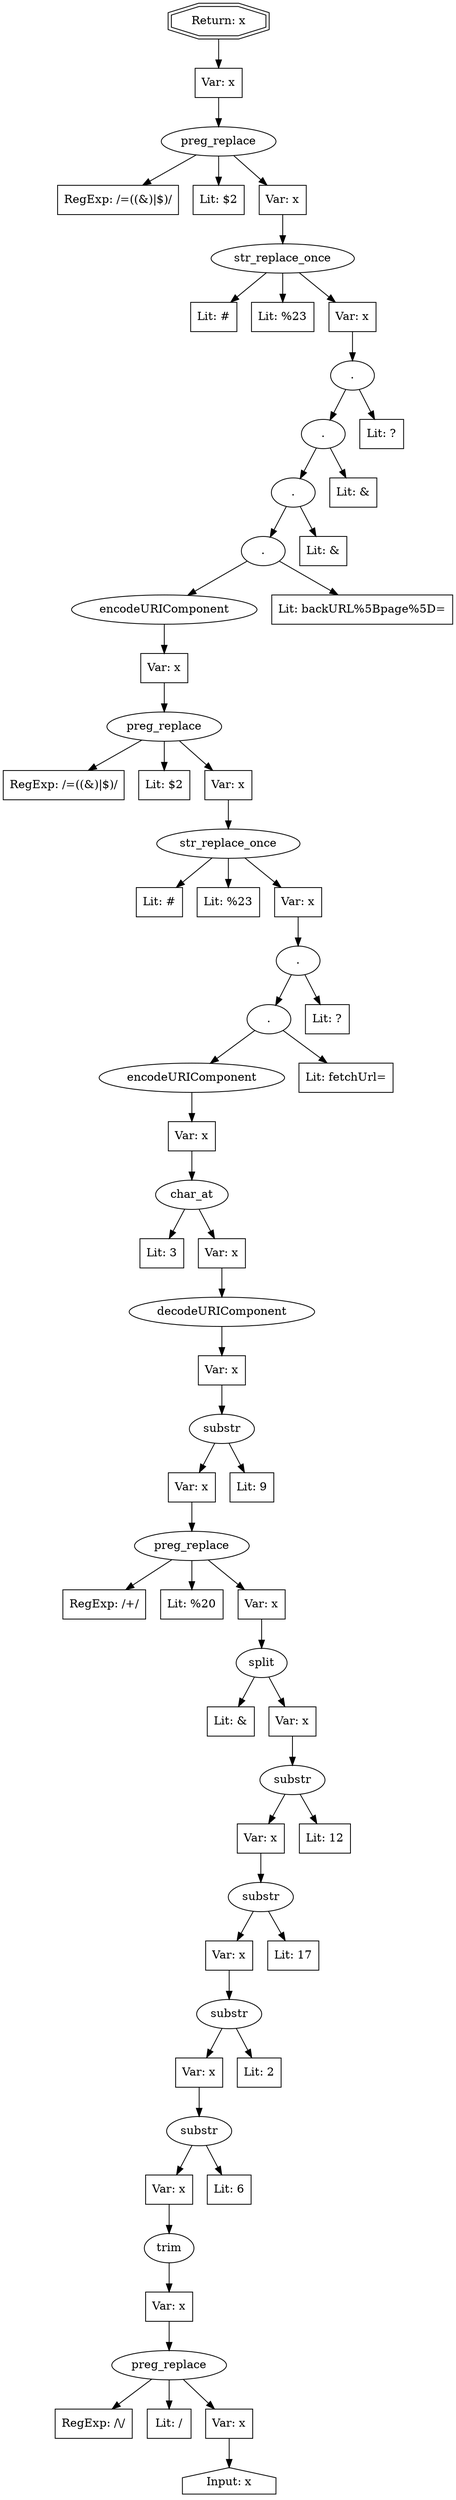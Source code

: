 // Finding: 58e824bd-1ab6-44af-9b21-0a9d16dfa5c1
// Finding.url: https://example10.com/login.html?fetchUrl=true&utm_source=newsletter&utm_campaign=NotificationBars_offer_april_nologin&utm_term=body%22%3E%3C/iframe%3E%3C/style%3E%3C/script%3E%3C/object%3E%3C/embed%3E%3C/textarea%3E%3Cimg%20src=x%20onerror=taintfoxLog(%27221e3be7d932461481d24665f3e60922%27)%3E%3C!--/*&utm_content=all
// Finding.parentloc: https://example10.com/login.html?fetchUrl=true&utm_source=newsletter&utm_campaign=NotificationBars_offer_april_nologin&utm_term=body%22%3E%3C/iframe%3E%3C/style%3E%3C/script%3E%3C/object%3E%3C/embed%3E%3C/textarea%3E%3Cimg%20src=x%20onerror=taintfoxLog(%27221e3be7d932461481d24665f3e60922%27)%3E%3C!--/*&utm_content=all
// Finding.domain: example10.com
// Finding.base_domain: example10.com
// Finding.source: location.href
// Finding.sink: innerHTML
// Sanitizer.score: 3
// Sanitizer.name: urlFormat
// Sanitizer.location: https://webst.example10.com/_js/router.js?9fa8027c1abe861a0528 - urlFormat:1:444651
// Finding.begin: 1008
// Finding.end: 1009
// Finding.original_uuid: 96816b6c-81ba-4d28-99ac-b3dbdebcd1d3
// Finding.TwentyFiveMillionFlowsId: -367644390
// Finding.script: https://webst.example10.com/_js/vendors.js?9fa8027c1abe861a0528
// Finding.line: 2
// Exploit.uuid: 221e3be7-d932-4614-81d2-4665f3e60922
// Exploit.success: false
// Exploit.status: validated
// Exploit.method: C
// Exploit.type: html
// Exploit.token: attribute
// Exploit.content: action
// Exploit.quote_type: "
// Exploit.tag: form
// Exploit.break_out: body"></iframe></style></script></object></embed></textarea><img src=x onerror=
// Exploit.break_in: ><!--/*
// Exploit.payload: body"></iframe></style></script></object></embed></textarea><img src=x onerror=taintfoxLog(1)><!--/*
// Exploit.begin_taint_url: 132
// Exploit.end_taint_url: 136
// Exploit.replace_begin_url: 132
// Exploit.replace_end_url: 136
// Exploit.replace_begin_param: 582
// Exploit.replace_end_param: 586
// Issues.LargestEncodeAttrStringChain: 0
// Issues.LargestTextFragmentEncodeChainLength: 0
// Issues.HasApproximation: false
// Issues.HasMissingImplementation: false
// Issues.HasInfiniteRegexWithFunctionReplacer: false
// Issues.MergedSplitAndJoins: false
// Issues.HasUrlInRhsOfReplace: false
// Issues.HasUrlInLhsOfReplace: false
// Issues.HasCookieValueInLhsOfreplace: false
// Issues.HasCookieValueInRhsOfreplace: false
// Issues.HasCookieValueInMatchPattern: false
// Issues.HasCookieValueInExecPattern: false
// Issues.RemovedLRConcats: true
// Issues.RemovedReplaceArtifacts: false
// Issues.HasUrlInMatchPattern: false
// Issues.HasUrlInExecPattern: false
// Issues.RemovedNOPreplaces: false
// Issues.Known_sanitizer: false
// DepGraph.hash: 196997525
// DepGraph.sanitizer_hash: -771948779
// Removed LR concats 
// Removed LR concats 
// Removed LR concats 
digraph cfg {
n0 [shape=house, label="Input: x"];
n1 [shape=ellipse, label="preg_replace"];
n2 [shape=box, label="RegExp: /\\/"];
n3 [shape=box, label="Lit: /"];
n4 [shape=box, label="Var: x"];
n5 [shape=ellipse, label="trim"];
n6 [shape=box, label="Var: x"];
n7 [shape=ellipse, label="substr"];
n8 [shape=box, label="Var: x"];
n9 [shape=box, label="Lit: 6"];
n10 [shape=ellipse, label="substr"];
n11 [shape=box, label="Var: x"];
n12 [shape=box, label="Lit: 2"];
n13 [shape=ellipse, label="substr"];
n14 [shape=box, label="Var: x"];
n15 [shape=box, label="Lit: 17"];
n16 [shape=ellipse, label="substr"];
n17 [shape=box, label="Var: x"];
n18 [shape=box, label="Lit: 12"];
n19 [shape=ellipse, label="split"];
n20 [shape=box, label="Lit: &"];
n21 [shape=box, label="Var: x"];
n22 [shape=ellipse, label="preg_replace"];
n23 [shape=box, label="RegExp: /\+/"];
n24 [shape=box, label="Lit: %20"];
n25 [shape=box, label="Var: x"];
n26 [shape=ellipse, label="substr"];
n27 [shape=box, label="Var: x"];
n28 [shape=box, label="Lit: 9"];
n29 [shape=ellipse, label="decodeURIComponent"];
n30 [shape=box, label="Var: x"];
n31 [shape=ellipse, label="char_at"];
n32 [shape=box, label="Lit: 3"];
n33 [shape=box, label="Var: x"];
n34 [shape=ellipse, label="encodeURIComponent"];
n35 [shape=box, label="Var: x"];
n36 [shape=ellipse, label="."];
n37 [shape=box, label="Lit: fetchUrl="];
n38 [shape=ellipse, label="."];
n39 [shape=box, label="Lit: ?"];
n40 [shape=ellipse, label="str_replace_once"];
n41 [shape=box, label="Lit: #"];
n42 [shape=box, label="Lit: %23"];
n43 [shape=box, label="Var: x"];
n44 [shape=ellipse, label="preg_replace"];
n45 [shape=box, label="RegExp: /=((&)|$)/"];
n46 [shape=box, label="Lit: $2"];
n47 [shape=box, label="Var: x"];
n48 [shape=ellipse, label="encodeURIComponent"];
n49 [shape=box, label="Var: x"];
n50 [shape=ellipse, label="."];
n51 [shape=box, label="Lit: backURL%5Bpage%5D="];
n52 [shape=ellipse, label="."];
n53 [shape=box, label="Lit: &"];
n54 [shape=ellipse, label="."];
n55 [shape=box, label="Lit: &"];
n56 [shape=ellipse, label="."];
n57 [shape=box, label="Lit: ?"];
n58 [shape=ellipse, label="str_replace_once"];
n59 [shape=box, label="Lit: #"];
n60 [shape=box, label="Lit: %23"];
n61 [shape=box, label="Var: x"];
n62 [shape=ellipse, label="preg_replace"];
n63 [shape=box, label="RegExp: /=((&)|$)/"];
n64 [shape=box, label="Lit: $2"];
n65 [shape=box, label="Var: x"];
n66 [shape=box, label="Var: x"];
n67 [shape=doubleoctagon, label="Return: x"];
n4 -> n0;
n1 -> n2;
n1 -> n3;
n1 -> n4;
n6 -> n1;
n5 -> n6;
n8 -> n5;
n7 -> n8;
n7 -> n9;
n11 -> n7;
n10 -> n11;
n10 -> n12;
n14 -> n10;
n13 -> n14;
n13 -> n15;
n17 -> n13;
n16 -> n17;
n16 -> n18;
n21 -> n16;
n19 -> n20;
n19 -> n21;
n25 -> n19;
n22 -> n23;
n22 -> n24;
n22 -> n25;
n27 -> n22;
n26 -> n27;
n26 -> n28;
n30 -> n26;
n29 -> n30;
n33 -> n29;
n31 -> n32;
n31 -> n33;
n35 -> n31;
n34 -> n35;
n36 -> n37;
n36 -> n34;
n38 -> n39;
n38 -> n36;
n43 -> n38;
n40 -> n41;
n40 -> n42;
n40 -> n43;
n47 -> n40;
n44 -> n45;
n44 -> n46;
n44 -> n47;
n49 -> n44;
n48 -> n49;
n50 -> n51;
n50 -> n48;
n52 -> n53;
n52 -> n50;
n54 -> n52;
n54 -> n55;
n56 -> n57;
n56 -> n54;
n61 -> n56;
n58 -> n59;
n58 -> n60;
n58 -> n61;
n65 -> n58;
n62 -> n63;
n62 -> n64;
n62 -> n65;
n66 -> n62;
n67 -> n66;
}